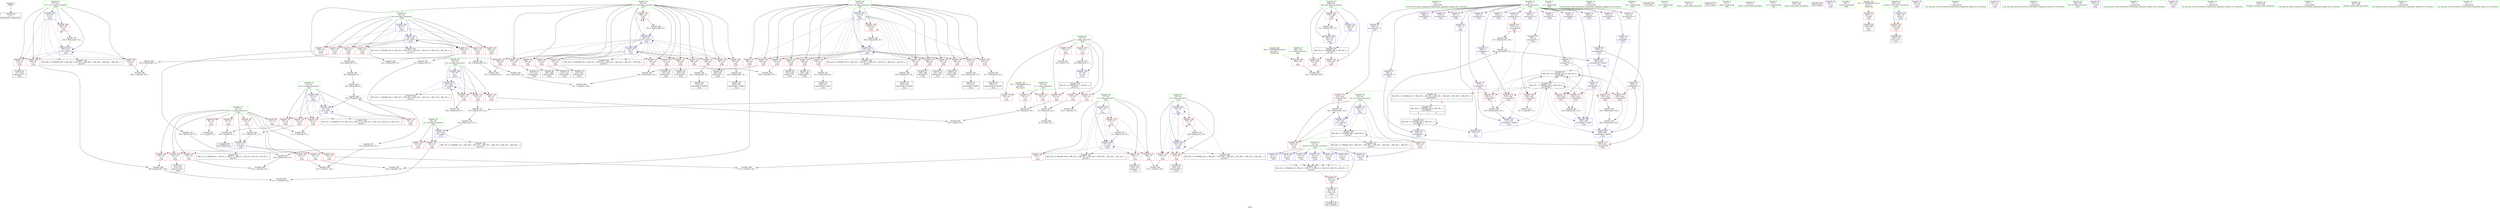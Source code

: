 digraph "SVFG" {
	label="SVFG";

	Node0x55bfb4fd4090 [shape=record,color=grey,label="{NodeID: 0\nNullPtr}"];
	Node0x55bfb4fd4090 -> Node0x55bfb4ff9160[style=solid];
	Node0x55bfb5009b00 [shape=record,color=grey,label="{NodeID: 263\n212 = Binary(211, 95, )\n}"];
	Node0x55bfb5009b00 -> Node0x55bfb4ff9740[style=solid];
	Node0x55bfb5002390 [shape=record,color=red,label="{NodeID: 180\n360\<--342\n\<--t\nmain\n}"];
	Node0x55bfb5002390 -> Node0x55bfb500b780[style=solid];
	Node0x55bfb4ff98e0 [shape=record,color=red,label="{NodeID: 97\n87\<--23\n\<--n\n_Z1pv\n}"];
	Node0x55bfb4ff98e0 -> Node0x55bfb500ba80[style=solid];
	Node0x55bfb4fd7010 [shape=record,color=green,label="{NodeID: 14\n131\<--1\n\<--dummyObj\nCan only get source location for instruction, argument, global var or function.}"];
	Node0x55bfb500b000 [shape=record,color=grey,label="{NodeID: 277\n321 = Binary(320, 319, )\n}"];
	Node0x55bfb500b000 -> Node0x55bfb5005010[style=solid];
	Node0x55bfb4ffd0d0 [shape=record,color=blue,label="{NodeID: 194\n23\<--117\nn\<--sub18\n_Z1pv\n}"];
	Node0x55bfb4ffd0d0 -> Node0x55bfb4ff9b50[style=dashed];
	Node0x55bfb4ffd0d0 -> Node0x55bfb4ff9c20[style=dashed];
	Node0x55bfb4ffd0d0 -> Node0x55bfb4ff9cf0[style=dashed];
	Node0x55bfb4ffd0d0 -> Node0x55bfb4ff9dc0[style=dashed];
	Node0x55bfb4ffd0d0 -> Node0x55bfb4ff9e90[style=dashed];
	Node0x55bfb4ffd0d0 -> Node0x55bfb4ff9f60[style=dashed];
	Node0x55bfb4ffd0d0 -> Node0x55bfb501f470[style=dashed];
	Node0x55bfb4ffa440 [shape=record,color=red,label="{NodeID: 111\n124\<--25\n\<--x\n_Z1pv\n}"];
	Node0x55bfb4ffa440 -> Node0x55bfb500c500[style=solid];
	Node0x55bfb4ff8710 [shape=record,color=green,label="{NodeID: 28\n41\<--42\ni43\<--i43_field_insensitive\n_Z1pv\n}"];
	Node0x55bfb4ff8710 -> Node0x55bfb50000a0[style=solid];
	Node0x55bfb4ff8710 -> Node0x55bfb5000170[style=solid];
	Node0x55bfb4ff8710 -> Node0x55bfb5000240[style=solid];
	Node0x55bfb4ff8710 -> Node0x55bfb5000310[style=solid];
	Node0x55bfb4ff8710 -> Node0x55bfb50003e0[style=solid];
	Node0x55bfb4ff8710 -> Node0x55bfb50004b0[style=solid];
	Node0x55bfb4ff8710 -> Node0x55bfb5000580[style=solid];
	Node0x55bfb4ff8710 -> Node0x55bfb5000650[style=solid];
	Node0x55bfb4ff8710 -> Node0x55bfb5000720[style=solid];
	Node0x55bfb4ff8710 -> Node0x55bfb50007f0[style=solid];
	Node0x55bfb4ff8710 -> Node0x55bfb50008c0[style=solid];
	Node0x55bfb4ff8710 -> Node0x55bfb5000990[style=solid];
	Node0x55bfb4ff8710 -> Node0x55bfb5000a60[style=solid];
	Node0x55bfb4ff8710 -> Node0x55bfb4ffd9c0[style=solid];
	Node0x55bfb4ff8710 -> Node0x55bfb5004da0[style=solid];
	Node0x55bfb500c500 [shape=record,color=grey,label="{NodeID: 291\n125 = cmp(124, 55, )\n}"];
	Node0x55bfb4ffdc30 [shape=record,color=blue,label="{NodeID: 208\n243\<--245\narrayidx82\<--add83\n_Z1pv\n}"];
	Node0x55bfb4ffdc30 -> Node0x55bfb501d170[style=dashed];
	Node0x55bfb4fff6e0 [shape=record,color=red,label="{NodeID: 125\n80\<--33\n\<--xx\n_Z1pv\n}"];
	Node0x55bfb4fff6e0 -> Node0x55bfb500c380[style=solid];
	Node0x55bfb4ff9330 [shape=record,color=black,label="{NodeID: 42\n163\<--162\nidxprom38\<--\n_Z1pv\n}"];
	Node0x55bfb5000240 [shape=record,color=red,label="{NodeID: 139\n190\<--41\n\<--i43\n_Z1pv\n}"];
	Node0x55bfb5000240 -> Node0x55bfb4ff9400[style=solid];
	Node0x55bfb4ffaeb0 [shape=record,color=black,label="{NodeID: 56\n263\<--262\nidxprom94\<--add93\n_Z1pv\n}"];
	Node0x55bfb5000da0 [shape=record,color=red,label="{NodeID: 153\n207\<--43\n\<--j47\n_Z1pv\n}"];
	Node0x55bfb5000da0 -> Node0x55bfb4ff9670[style=solid];
	Node0x55bfb4ffba10 [shape=record,color=purple,label="{NodeID: 70\n195\<--4\narrayidx54\<--f\n_Z1pv\n}"];
	Node0x55bfb4ffba10 -> Node0x55bfb5001aa0[style=solid];
	Node0x55bfb5022b70 [shape=record,color=black,label="{NodeID: 333\nMR_30V_2 = PHI(MR_30V_7, MR_30V_1, MR_30V_1, MR_30V_1, MR_30V_1, MR_30V_1, MR_30V_1, )\npts\{60000 \}\n|{<s0>4}}"];
	Node0x55bfb5022b70:s0 -> Node0x55bfb501db70[style=dashed,color=blue];
	Node0x55bfb4ffea00 [shape=record,color=grey,label="{NodeID: 250\n296 = Binary(295, 95, )\n}"];
	Node0x55bfb4ffea00 -> Node0x55bfb5004da0[style=solid];
	Node0x55bfb5001900 [shape=record,color=red,label="{NodeID: 167\n316\<--47\n\<--i117\n_Z1pv\n}"];
	Node0x55bfb5001900 -> Node0x55bfb4ffb390[style=solid];
	Node0x55bfb4ffc570 [shape=record,color=purple,label="{NodeID: 84\n273\<--4\narrayidx100\<--f\n_Z1pv\n}"];
	Node0x55bfb4ffc570 -> Node0x55bfb5002050[style=solid];
	Node0x55bfb4fd9be0 [shape=record,color=green,label="{NodeID: 1\n7\<--1\n.str\<--dummyObj\nGlob }"];
	Node0x55bfb5009c80 [shape=record,color=grey,label="{NodeID: 264\n100 = Binary(99, 98, )\n}"];
	Node0x55bfb5009c80 -> Node0x55bfb5002bb0[style=solid];
	Node0x55bfb5002460 [shape=record,color=red,label="{NodeID: 181\n359\<--346\n\<--id2\nmain\n}"];
	Node0x55bfb5002460 -> Node0x55bfb500b780[style=solid];
	Node0x55bfb4ff99b0 [shape=record,color=red,label="{NodeID: 98\n110\<--23\n\<--n\n_Z1pv\n}"];
	Node0x55bfb4ff99b0 -> Node0x55bfb500c980[style=solid];
	Node0x55bfb4fd70e0 [shape=record,color=green,label="{NodeID: 15\n256\<--1\n\<--dummyObj\nCan only get source location for instruction, argument, global var or function.}"];
	Node0x55bfb500b180 [shape=record,color=grey,label="{NodeID: 278\n129 = Binary(128, 97, )\n}"];
	Node0x55bfb500b180 -> Node0x55bfb500b300[style=solid];
	Node0x55bfb4ffd1a0 [shape=record,color=blue,label="{NodeID: 195\n35\<--122\nlvl\<--add20\n_Z1pv\n}"];
	Node0x55bfb4ffd1a0 -> Node0x55bfb4fff950[style=dashed];
	Node0x55bfb4ffd1a0 -> Node0x55bfb4fffa20[style=dashed];
	Node0x55bfb4ffd1a0 -> Node0x55bfb5020870[style=dashed];
	Node0x55bfb4ffa510 [shape=record,color=red,label="{NodeID: 112\n62\<--27\n\<--y\n_Z1pv\n}"];
	Node0x55bfb4ffa510 -> Node0x55bfb4ffeb80[style=solid];
	Node0x55bfb4ff87e0 [shape=record,color=green,label="{NodeID: 29\n43\<--44\nj47\<--j47_field_insensitive\n_Z1pv\n}"];
	Node0x55bfb4ff87e0 -> Node0x55bfb5000b30[style=solid];
	Node0x55bfb4ff87e0 -> Node0x55bfb5000c00[style=solid];
	Node0x55bfb4ff87e0 -> Node0x55bfb5000cd0[style=solid];
	Node0x55bfb4ff87e0 -> Node0x55bfb5000da0[style=solid];
	Node0x55bfb4ff87e0 -> Node0x55bfb5000e70[style=solid];
	Node0x55bfb4ff87e0 -> Node0x55bfb5000f40[style=solid];
	Node0x55bfb4ff87e0 -> Node0x55bfb5001010[style=solid];
	Node0x55bfb4ff87e0 -> Node0x55bfb50010e0[style=solid];
	Node0x55bfb4ff87e0 -> Node0x55bfb50011b0[style=solid];
	Node0x55bfb4ff87e0 -> Node0x55bfb5001280[style=solid];
	Node0x55bfb4ff87e0 -> Node0x55bfb5001350[style=solid];
	Node0x55bfb4ff87e0 -> Node0x55bfb5001420[style=solid];
	Node0x55bfb4ff87e0 -> Node0x55bfb50014f0[style=solid];
	Node0x55bfb4ff87e0 -> Node0x55bfb4ffda90[style=solid];
	Node0x55bfb4ff87e0 -> Node0x55bfb4ffdea0[style=solid];
	Node0x55bfb500c680 [shape=record,color=grey,label="{NodeID: 292\n157 = cmp(155, 156, )\n}"];
	Node0x55bfb4ffdd00 [shape=record,color=blue,label="{NodeID: 209\n264\<--266\narrayidx95\<--add96\n_Z1pv\n}"];
	Node0x55bfb4ffdd00 -> Node0x55bfb5002050[style=dashed];
	Node0x55bfb4ffdd00 -> Node0x55bfb5002120[style=dashed];
	Node0x55bfb4ffdd00 -> Node0x55bfb4ffddd0[style=dashed];
	Node0x55bfb4fff7b0 [shape=record,color=red,label="{NodeID: 126\n105\<--33\n\<--xx\n_Z1pv\n}"];
	Node0x55bfb4fff7b0 -> Node0x55bfb4ffed00[style=solid];
	Node0x55bfb4ff9400 [shape=record,color=black,label="{NodeID: 43\n191\<--190\nidxprom51\<--\n_Z1pv\n}"];
	Node0x55bfb5000310 [shape=record,color=red,label="{NodeID: 140\n204\<--41\n\<--i43\n_Z1pv\n}"];
	Node0x55bfb5000310 -> Node0x55bfb4ff95a0[style=solid];
	Node0x55bfb4ffaf80 [shape=record,color=black,label="{NodeID: 57\n269\<--268\nidxprom97\<--\n_Z1pv\n}"];
	Node0x55bfb5000e70 [shape=record,color=red,label="{NodeID: 154\n215\<--43\n\<--j47\n_Z1pv\n}"];
	Node0x55bfb5000e70 -> Node0x55bfb4ffa830[style=solid];
	Node0x55bfb4ffbae0 [shape=record,color=purple,label="{NodeID: 71\n206\<--4\narrayidx60\<--f\n_Z1pv\n}"];
	Node0x55bfb4ffeb80 [shape=record,color=grey,label="{NodeID: 251\n63 = Binary(61, 62, )\n}"];
	Node0x55bfb4ffeb80 -> Node0x55bfb500bc00[style=solid];
	Node0x55bfb50019d0 [shape=record,color=red,label="{NodeID: 168\n325\<--47\n\<--i117\n_Z1pv\n}"];
	Node0x55bfb50019d0 -> Node0x55bfb5009200[style=solid];
	Node0x55bfb4ffc640 [shape=record,color=purple,label="{NodeID: 85\n279\<--4\narrayidx104\<--f\n_Z1pv\n}"];
	Node0x55bfb4fd9130 [shape=record,color=green,label="{NodeID: 2\n9\<--1\n.str.1\<--dummyObj\nGlob }"];
	Node0x55bfb5009e00 [shape=record,color=grey,label="{NodeID: 265\n241 = Binary(240, 95, )\n}"];
	Node0x55bfb5009e00 -> Node0x55bfb4ffab70[style=solid];
	Node0x55bfb5002530 [shape=record,color=red,label="{NodeID: 182\n363\<--346\n\<--id2\nmain\n}"];
	Node0x55bfb4ff9a80 [shape=record,color=red,label="{NodeID: 99\n116\<--23\n\<--n\n_Z1pv\n}"];
	Node0x55bfb4ff9a80 -> Node0x55bfb500a280[style=solid];
	Node0x55bfb4fda460 [shape=record,color=green,label="{NodeID: 16\n4\<--6\nf\<--f_field_insensitive\nGlob }"];
	Node0x55bfb4fda460 -> Node0x55bfb4ffb6d0[style=solid];
	Node0x55bfb4fda460 -> Node0x55bfb4ffb7a0[style=solid];
	Node0x55bfb4fda460 -> Node0x55bfb4ffb870[style=solid];
	Node0x55bfb4fda460 -> Node0x55bfb4ffb940[style=solid];
	Node0x55bfb4fda460 -> Node0x55bfb4ffba10[style=solid];
	Node0x55bfb4fda460 -> Node0x55bfb4ffbae0[style=solid];
	Node0x55bfb4fda460 -> Node0x55bfb4ffbbb0[style=solid];
	Node0x55bfb4fda460 -> Node0x55bfb4ffbc80[style=solid];
	Node0x55bfb4fda460 -> Node0x55bfb4ffbd50[style=solid];
	Node0x55bfb4fda460 -> Node0x55bfb4ffbe20[style=solid];
	Node0x55bfb4fda460 -> Node0x55bfb4ffbef0[style=solid];
	Node0x55bfb4fda460 -> Node0x55bfb4ffbfc0[style=solid];
	Node0x55bfb4fda460 -> Node0x55bfb4ffc090[style=solid];
	Node0x55bfb4fda460 -> Node0x55bfb4ffc160[style=solid];
	Node0x55bfb4fda460 -> Node0x55bfb4ffc230[style=solid];
	Node0x55bfb4fda460 -> Node0x55bfb4ffc300[style=solid];
	Node0x55bfb4fda460 -> Node0x55bfb4ffc3d0[style=solid];
	Node0x55bfb4fda460 -> Node0x55bfb4ffc4a0[style=solid];
	Node0x55bfb4fda460 -> Node0x55bfb4ffc570[style=solid];
	Node0x55bfb4fda460 -> Node0x55bfb4ffc640[style=solid];
	Node0x55bfb4fda460 -> Node0x55bfb4ffc710[style=solid];
	Node0x55bfb4fda460 -> Node0x55bfb4ffc7e0[style=solid];
	Node0x55bfb4fda460 -> Node0x55bfb4ffc8b0[style=solid];
	Node0x55bfb500b300 [shape=record,color=grey,label="{NodeID: 279\n130 = Binary(129, 131, )\n}"];
	Node0x55bfb500b300 -> Node0x55bfb500cf80[style=solid];
	Node0x55bfb4ffd270 [shape=record,color=blue,label="{NodeID: 196\n21\<--70\nretval\<--\n_Z1pv\n}"];
	Node0x55bfb4ffd270 -> Node0x55bfb501ef70[style=dashed];
	Node0x55bfb4ffa5e0 [shape=record,color=red,label="{NodeID: 113\n82\<--27\n\<--y\n_Z1pv\n}"];
	Node0x55bfb4ffa5e0 -> Node0x55bfb500a100[style=solid];
	Node0x55bfb4ff88b0 [shape=record,color=green,label="{NodeID: 30\n45\<--46\nres\<--res_field_insensitive\n_Z1pv\n}"];
	Node0x55bfb4ff88b0 -> Node0x55bfb50015c0[style=solid];
	Node0x55bfb4ff88b0 -> Node0x55bfb5001690[style=solid];
	Node0x55bfb4ff88b0 -> Node0x55bfb5004e70[style=solid];
	Node0x55bfb4ff88b0 -> Node0x55bfb5005010[style=solid];
	Node0x55bfb50366c0 [shape=record,color=black,label="{NodeID: 376\n50 = PHI()\n}"];
	Node0x55bfb500c800 [shape=record,color=grey,label="{NodeID: 293\n54 = cmp(53, 55, )\n}"];
	Node0x55bfb4ffddd0 [shape=record,color=blue,label="{NodeID: 210\n282\<--284\narrayidx106\<--add107\n_Z1pv\n}"];
	Node0x55bfb4ffddd0 -> Node0x55bfb501d170[style=dashed];
	Node0x55bfb4fff880 [shape=record,color=red,label="{NodeID: 127\n119\<--33\n\<--xx\n_Z1pv\n}"];
	Node0x55bfb4fff880 -> Node0x55bfb500a700[style=solid];
	Node0x55bfb4ff94d0 [shape=record,color=black,label="{NodeID: 44\n194\<--193\nidxprom53\<--\n_Z1pv\n}"];
	Node0x55bfb50003e0 [shape=record,color=red,label="{NodeID: 141\n211\<--41\n\<--i43\n_Z1pv\n}"];
	Node0x55bfb50003e0 -> Node0x55bfb5009b00[style=solid];
	Node0x55bfb4ffb050 [shape=record,color=black,label="{NodeID: 58\n272\<--271\nidxprom99\<--\n_Z1pv\n}"];
	Node0x55bfb501ef70 [shape=record,color=black,label="{NodeID: 321\nMR_2V_4 = PHI(MR_2V_9, MR_2V_7, MR_2V_5, MR_2V_2, MR_2V_8, MR_2V_6, MR_2V_3, )\npts\{22 \}\n}"];
	Node0x55bfb501ef70 -> Node0x55bfb4ffce60[style=dashed];
	Node0x55bfb5000f40 [shape=record,color=red,label="{NodeID: 155\n223\<--43\n\<--j47\n_Z1pv\n}"];
	Node0x55bfb5000f40 -> Node0x55bfb5009380[style=solid];
	Node0x55bfb4ffbbb0 [shape=record,color=purple,label="{NodeID: 72\n209\<--4\narrayidx62\<--f\n_Z1pv\n}"];
	Node0x55bfb4ffbbb0 -> Node0x55bfb5001b70[style=solid];
	Node0x55bfb4ffed00 [shape=record,color=grey,label="{NodeID: 252\n106 = Binary(105, 97, )\n}"];
	Node0x55bfb4ffed00 -> Node0x55bfb4ffcf30[style=solid];
	Node0x55bfb5001aa0 [shape=record,color=red,label="{NodeID: 169\n196\<--195\n\<--arrayidx54\n_Z1pv\n}"];
	Node0x55bfb5001aa0 -> Node0x55bfb500b600[style=solid];
	Node0x55bfb4ffc710 [shape=record,color=purple,label="{NodeID: 86\n282\<--4\narrayidx106\<--f\n_Z1pv\n}"];
	Node0x55bfb4ffc710 -> Node0x55bfb5002120[style=solid];
	Node0x55bfb4ffc710 -> Node0x55bfb4ffddd0[style=solid];
	Node0x55bfb4fd8f40 [shape=record,color=green,label="{NodeID: 3\n11\<--1\n.str.2\<--dummyObj\nGlob }"];
	Node0x55bfb50247d0 [shape=record,color=yellow,style=double,label="{NodeID: 349\n36V_1 = ENCHI(MR_36V_0)\npts\{343 \}\nFun[main]}"];
	Node0x55bfb50247d0 -> Node0x55bfb5002390[style=dashed];
	Node0x55bfb5009f80 [shape=record,color=grey,label="{NodeID: 266\n103 = Binary(102, 97, )\n}"];
	Node0x55bfb5009f80 -> Node0x55bfb5002c80[style=solid];
	Node0x55bfb5002600 [shape=record,color=red,label="{NodeID: 183\n370\<--346\n\<--id2\nmain\n}"];
	Node0x55bfb5002600 -> Node0x55bfb5006b70[style=solid];
	Node0x55bfb4ff9b50 [shape=record,color=red,label="{NodeID: 100\n127\<--23\n\<--n\n_Z1pv\n}"];
	Node0x55bfb4ff9b50 -> Node0x55bfb500cf80[style=solid];
	Node0x55bfb4fda530 [shape=record,color=green,label="{NodeID: 17\n18\<--19\n_Z1pv\<--_Z1pv_field_insensitive\n}"];
	Node0x55bfb500b480 [shape=record,color=grey,label="{NodeID: 280\n202 = cmp(199, 201, )\n}"];
	Node0x55bfb4ffd340 [shape=record,color=blue,label="{NodeID: 197\n21\<--73\nretval\<--\n_Z1pv\n}"];
	Node0x55bfb4ffd340 -> Node0x55bfb501ef70[style=dashed];
	Node0x55bfb4ffa6b0 [shape=record,color=red,label="{NodeID: 114\n93\<--29\n\<--len\n_Z1pv\n}"];
	Node0x55bfb4ffa6b0 -> Node0x55bfb4ffe100[style=solid];
	Node0x55bfb4ff8980 [shape=record,color=green,label="{NodeID: 31\n47\<--48\ni117\<--i117_field_insensitive\n_Z1pv\n}"];
	Node0x55bfb4ff8980 -> Node0x55bfb5001760[style=solid];
	Node0x55bfb4ff8980 -> Node0x55bfb5001830[style=solid];
	Node0x55bfb4ff8980 -> Node0x55bfb5001900[style=solid];
	Node0x55bfb4ff8980 -> Node0x55bfb50019d0[style=solid];
	Node0x55bfb4ff8980 -> Node0x55bfb5004f40[style=solid];
	Node0x55bfb4ff8980 -> Node0x55bfb50050e0[style=solid];
	Node0x55bfb50367c0 [shape=record,color=black,label="{NodeID: 377\n356 = PHI()\n}"];
	Node0x55bfb500c980 [shape=record,color=grey,label="{NodeID: 294\n111 = cmp(109, 110, )\n}"];
	Node0x55bfb4ffdea0 [shape=record,color=blue,label="{NodeID: 211\n43\<--291\nj47\<--inc112\n_Z1pv\n}"];
	Node0x55bfb4ffdea0 -> Node0x55bfb5000b30[style=dashed];
	Node0x55bfb4ffdea0 -> Node0x55bfb5000c00[style=dashed];
	Node0x55bfb4ffdea0 -> Node0x55bfb5000cd0[style=dashed];
	Node0x55bfb4ffdea0 -> Node0x55bfb5000da0[style=dashed];
	Node0x55bfb4ffdea0 -> Node0x55bfb5000e70[style=dashed];
	Node0x55bfb4ffdea0 -> Node0x55bfb5000f40[style=dashed];
	Node0x55bfb4ffdea0 -> Node0x55bfb5001010[style=dashed];
	Node0x55bfb4ffdea0 -> Node0x55bfb50010e0[style=dashed];
	Node0x55bfb4ffdea0 -> Node0x55bfb50011b0[style=dashed];
	Node0x55bfb4ffdea0 -> Node0x55bfb5001280[style=dashed];
	Node0x55bfb4ffdea0 -> Node0x55bfb5001350[style=dashed];
	Node0x55bfb4ffdea0 -> Node0x55bfb5001420[style=dashed];
	Node0x55bfb4ffdea0 -> Node0x55bfb50014f0[style=dashed];
	Node0x55bfb4ffdea0 -> Node0x55bfb4ffda90[style=dashed];
	Node0x55bfb4ffdea0 -> Node0x55bfb4ffdea0[style=dashed];
	Node0x55bfb4ffdea0 -> Node0x55bfb5021c70[style=dashed];
	Node0x55bfb4fff950 [shape=record,color=red,label="{NodeID: 128\n141\<--35\n\<--lvl\n_Z1pv\n}"];
	Node0x55bfb4fff950 -> Node0x55bfb500aa00[style=solid];
	Node0x55bfb4ff95a0 [shape=record,color=black,label="{NodeID: 45\n205\<--204\nidxprom59\<--\n_Z1pv\n}"];
	Node0x55bfb50004b0 [shape=record,color=red,label="{NodeID: 142\n222\<--41\n\<--i43\n_Z1pv\n}"];
	Node0x55bfb50004b0 -> Node0x55bfb5009380[style=solid];
	Node0x55bfb4ffb120 [shape=record,color=black,label="{NodeID: 59\n278\<--277\nidxprom103\<--add102\n_Z1pv\n}"];
	Node0x55bfb501f470 [shape=record,color=black,label="{NodeID: 322\nMR_4V_2 = PHI(MR_4V_3, MR_4V_3, MR_4V_1, MR_4V_1, MR_4V_3, MR_4V_3, MR_4V_1, )\npts\{24 \}\n}"];
	Node0x55bfb50062d0 [shape=record,color=black,label="{NodeID: 239\n90 = PHI(91, 88, )\n}"];
	Node0x55bfb5001010 [shape=record,color=red,label="{NodeID: 156\n232\<--43\n\<--j47\n_Z1pv\n}"];
	Node0x55bfb5001010 -> Node0x55bfb4ffa9d0[style=solid];
	Node0x55bfb4ffbc80 [shape=record,color=purple,label="{NodeID: 73\n214\<--4\narrayidx65\<--f\n_Z1pv\n}"];
	Node0x55bfb4ffee80 [shape=record,color=grey,label="{NodeID: 253\n245 = Binary(244, 235, )\n}"];
	Node0x55bfb4ffee80 -> Node0x55bfb4ffdc30[style=solid];
	Node0x55bfb5001b70 [shape=record,color=red,label="{NodeID: 170\n210\<--209\n\<--arrayidx62\n_Z1pv\n}"];
	Node0x55bfb5001b70 -> Node0x55bfb5008f00[style=solid];
	Node0x55bfb4ffc7e0 [shape=record,color=purple,label="{NodeID: 87\n315\<--4\narrayidx126\<--f\n_Z1pv\n}"];
	Node0x55bfb4fd8fd0 [shape=record,color=green,label="{NodeID: 4\n13\<--1\nstdin\<--dummyObj\nGlob }"];
	Node0x55bfb500a100 [shape=record,color=grey,label="{NodeID: 267\n83 = Binary(81, 82, )\n}"];
	Node0x55bfb500a100 -> Node0x55bfb500c380[style=solid];
	Node0x55bfb50026d0 [shape=record,color=blue,label="{NodeID: 184\n25\<--58\nx\<--sub\n_Z1pv\n}"];
	Node0x55bfb50026d0 -> Node0x55bfb501d670[style=dashed];
	Node0x55bfb4ff9c20 [shape=record,color=red,label="{NodeID: 101\n138\<--23\n\<--n\n_Z1pv\n}"];
	Node0x55bfb4ff9c20 -> Node0x55bfb500cb00[style=solid];
	Node0x55bfb4fda600 [shape=record,color=green,label="{NodeID: 18\n21\<--22\nretval\<--retval_field_insensitive\n_Z1pv\n}"];
	Node0x55bfb4fda600 -> Node0x55bfb4ffce60[style=solid];
	Node0x55bfb4fda600 -> Node0x55bfb50027a0[style=solid];
	Node0x55bfb4fda600 -> Node0x55bfb5002870[style=solid];
	Node0x55bfb4fda600 -> Node0x55bfb4ffd000[style=solid];
	Node0x55bfb4fda600 -> Node0x55bfb4ffd270[style=solid];
	Node0x55bfb4fda600 -> Node0x55bfb4ffd340[style=solid];
	Node0x55bfb4fda600 -> Node0x55bfb4ffd410[style=solid];
	Node0x55bfb4fda600 -> Node0x55bfb50051b0[style=solid];
	Node0x55bfb500b600 [shape=record,color=grey,label="{NodeID: 281\n197 = cmp(196, 73, )\n}"];
	Node0x55bfb4ffd410 [shape=record,color=blue,label="{NodeID: 198\n21\<--70\nretval\<--\n_Z1pv\n}"];
	Node0x55bfb4ffd410 -> Node0x55bfb501ef70[style=dashed];
	Node0x55bfb4ffa780 [shape=record,color=red,label="{NodeID: 115\n102\<--29\n\<--len\n_Z1pv\n}"];
	Node0x55bfb4ffa780 -> Node0x55bfb5009f80[style=solid];
	Node0x55bfb4ff8a50 [shape=record,color=green,label="{NodeID: 32\n51\<--52\nscanf\<--scanf_field_insensitive\n}"];
	Node0x55bfb50368c0 [shape=record,color=black,label="{NodeID: 378\n364 = PHI(20, )\n}"];
	Node0x55bfb500cb00 [shape=record,color=grey,label="{NodeID: 295\n143 = cmp(138, 142, )\n}"];
	Node0x55bfb5004da0 [shape=record,color=blue,label="{NodeID: 212\n41\<--296\ni43\<--inc115\n_Z1pv\n}"];
	Node0x55bfb5004da0 -> Node0x55bfb50000a0[style=dashed];
	Node0x55bfb5004da0 -> Node0x55bfb5000170[style=dashed];
	Node0x55bfb5004da0 -> Node0x55bfb5000240[style=dashed];
	Node0x55bfb5004da0 -> Node0x55bfb5000310[style=dashed];
	Node0x55bfb5004da0 -> Node0x55bfb50003e0[style=dashed];
	Node0x55bfb5004da0 -> Node0x55bfb50004b0[style=dashed];
	Node0x55bfb5004da0 -> Node0x55bfb5000580[style=dashed];
	Node0x55bfb5004da0 -> Node0x55bfb5000650[style=dashed];
	Node0x55bfb5004da0 -> Node0x55bfb5000720[style=dashed];
	Node0x55bfb5004da0 -> Node0x55bfb50007f0[style=dashed];
	Node0x55bfb5004da0 -> Node0x55bfb50008c0[style=dashed];
	Node0x55bfb5004da0 -> Node0x55bfb5000990[style=dashed];
	Node0x55bfb5004da0 -> Node0x55bfb5000a60[style=dashed];
	Node0x55bfb5004da0 -> Node0x55bfb5004da0[style=dashed];
	Node0x55bfb5004da0 -> Node0x55bfb5021770[style=dashed];
	Node0x55bfb4fffa20 [shape=record,color=red,label="{NodeID: 129\n310\<--35\n\<--lvl\n_Z1pv\n}"];
	Node0x55bfb4fffa20 -> Node0x55bfb500c080[style=solid];
	Node0x55bfb4ff9670 [shape=record,color=black,label="{NodeID: 46\n208\<--207\nidxprom61\<--\n_Z1pv\n}"];
	Node0x55bfb5000580 [shape=record,color=red,label="{NodeID: 143\n229\<--41\n\<--i43\n_Z1pv\n}"];
	Node0x55bfb5000580 -> Node0x55bfb4ffa900[style=solid];
	Node0x55bfb4ffb1f0 [shape=record,color=black,label="{NodeID: 60\n281\<--280\nidxprom105\<--\n_Z1pv\n}"];
	Node0x55bfb501f970 [shape=record,color=black,label="{NodeID: 323\nMR_10V_2 = PHI(MR_10V_4, MR_10V_4, MR_10V_4, MR_10V_1, MR_10V_4, MR_10V_4, MR_10V_1, )\npts\{30 \}\n}"];
	Node0x55bfb5006870 [shape=record,color=grey,label="{NodeID: 240\n291 = Binary(290, 95, )\n}"];
	Node0x55bfb5006870 -> Node0x55bfb4ffdea0[style=solid];
	Node0x55bfb50010e0 [shape=record,color=red,label="{NodeID: 157\n240\<--43\n\<--j47\n_Z1pv\n}"];
	Node0x55bfb50010e0 -> Node0x55bfb5009e00[style=solid];
	Node0x55bfb4ffbd50 [shape=record,color=purple,label="{NodeID: 74\n217\<--4\narrayidx67\<--f\n_Z1pv\n}"];
	Node0x55bfb4ffbd50 -> Node0x55bfb5001c40[style=solid];
	Node0x55bfb4ffbd50 -> Node0x55bfb4ffdb60[style=solid];
	Node0x55bfb5023d50 [shape=record,color=yellow,style=double,label="{NodeID: 337\n8V_1 = ENCHI(MR_8V_0)\npts\{28 \}\nFun[_Z1pv]}"];
	Node0x55bfb5023d50 -> Node0x55bfb4ffa510[style=dashed];
	Node0x55bfb5023d50 -> Node0x55bfb4ffa5e0[style=dashed];
	Node0x55bfb5008d80 [shape=record,color=grey,label="{NodeID: 254\n277 = Binary(276, 95, )\n}"];
	Node0x55bfb5008d80 -> Node0x55bfb4ffb120[style=solid];
	Node0x55bfb5001c40 [shape=record,color=red,label="{NodeID: 171\n218\<--217\n\<--arrayidx67\n_Z1pv\n}"];
	Node0x55bfb5001c40 -> Node0x55bfb5008f00[style=solid];
	Node0x55bfb4ffc8b0 [shape=record,color=purple,label="{NodeID: 88\n318\<--4\narrayidx128\<--f\n_Z1pv\n}"];
	Node0x55bfb4ffc8b0 -> Node0x55bfb50021f0[style=solid];
	Node0x55bfb4fd9060 [shape=record,color=green,label="{NodeID: 5\n14\<--1\n.str.3\<--dummyObj\nGlob }"];
	Node0x55bfb500a280 [shape=record,color=grey,label="{NodeID: 268\n117 = Binary(116, 115, )\n}"];
	Node0x55bfb500a280 -> Node0x55bfb4ffd0d0[style=solid];
	Node0x55bfb50027a0 [shape=record,color=blue,label="{NodeID: 185\n21\<--70\nretval\<--\n_Z1pv\n}"];
	Node0x55bfb50027a0 -> Node0x55bfb501ef70[style=dashed];
	Node0x55bfb4ff9cf0 [shape=record,color=red,label="{NodeID: 102\n150\<--23\n\<--n\n_Z1pv\n}"];
	Node0x55bfb4ff9cf0 -> Node0x55bfb500c200[style=solid];
	Node0x55bfb4fda6d0 [shape=record,color=green,label="{NodeID: 19\n23\<--24\nn\<--n_field_insensitive\n_Z1pv\n}"];
	Node0x55bfb4fda6d0 -> Node0x55bfb4ff9810[style=solid];
	Node0x55bfb4fda6d0 -> Node0x55bfb4ff98e0[style=solid];
	Node0x55bfb4fda6d0 -> Node0x55bfb4ff99b0[style=solid];
	Node0x55bfb4fda6d0 -> Node0x55bfb4ff9a80[style=solid];
	Node0x55bfb4fda6d0 -> Node0x55bfb4ff9b50[style=solid];
	Node0x55bfb4fda6d0 -> Node0x55bfb4ff9c20[style=solid];
	Node0x55bfb4fda6d0 -> Node0x55bfb4ff9cf0[style=solid];
	Node0x55bfb4fda6d0 -> Node0x55bfb4ff9dc0[style=solid];
	Node0x55bfb4fda6d0 -> Node0x55bfb4ff9e90[style=solid];
	Node0x55bfb4fda6d0 -> Node0x55bfb4ff9f60[style=solid];
	Node0x55bfb4fda6d0 -> Node0x55bfb4ffd0d0[style=solid];
	Node0x55bfb500b780 [shape=record,color=grey,label="{NodeID: 282\n361 = cmp(359, 360, )\n}"];
	Node0x55bfb4ffd4e0 [shape=record,color=blue,label="{NodeID: 199\n37\<--55\ni\<--\n_Z1pv\n}"];
	Node0x55bfb4ffd4e0 -> Node0x55bfb4fffaf0[style=dashed];
	Node0x55bfb4ffd4e0 -> Node0x55bfb4fffbc0[style=dashed];
	Node0x55bfb4ffd4e0 -> Node0x55bfb4fffc90[style=dashed];
	Node0x55bfb4ffd4e0 -> Node0x55bfb4fffd60[style=dashed];
	Node0x55bfb4ffd4e0 -> Node0x55bfb4ffd820[style=dashed];
	Node0x55bfb4ffd4e0 -> Node0x55bfb5020d70[style=dashed];
	Node0x55bfb4ffef90 [shape=record,color=red,label="{NodeID: 116\n128\<--29\n\<--len\n_Z1pv\n}"];
	Node0x55bfb4ffef90 -> Node0x55bfb500b180[style=solid];
	Node0x55bfb4ff8b20 [shape=record,color=green,label="{NodeID: 33\n337\<--338\nmain\<--main_field_insensitive\n}"];
	Node0x55bfb5036f00 [shape=record,color=black,label="{NodeID: 379\n366 = PHI()\n}"];
	Node0x55bfb500cc80 [shape=record,color=grey,label="{NodeID: 296\n227 = cmp(224, 226, )\n}"];
	Node0x55bfb5004e70 [shape=record,color=blue,label="{NodeID: 213\n45\<--73\nres\<--\n_Z1pv\n}"];
	Node0x55bfb5004e70 -> Node0x55bfb50015c0[style=dashed];
	Node0x55bfb5004e70 -> Node0x55bfb5001690[style=dashed];
	Node0x55bfb5004e70 -> Node0x55bfb5005010[style=dashed];
	Node0x55bfb5004e70 -> Node0x55bfb5017d70[style=dashed];
	Node0x55bfb5004e70 -> Node0x55bfb5022170[style=dashed];
	Node0x55bfb4fffaf0 [shape=record,color=red,label="{NodeID: 130\n149\<--37\n\<--i\n_Z1pv\n}"];
	Node0x55bfb4fffaf0 -> Node0x55bfb500c200[style=solid];
	Node0x55bfb4ff9740 [shape=record,color=black,label="{NodeID: 47\n213\<--212\nidxprom64\<--add63\n_Z1pv\n}"];
	Node0x55bfb5000650 [shape=record,color=red,label="{NodeID: 144\n236\<--41\n\<--i43\n_Z1pv\n}"];
	Node0x55bfb5000650 -> Node0x55bfb5009800[style=solid];
	Node0x55bfb4ffb2c0 [shape=record,color=black,label="{NodeID: 61\n314\<--313\nidxprom125\<--\n_Z1pv\n}"];
	Node0x55bfb501fe70 [shape=record,color=black,label="{NodeID: 324\nMR_12V_2 = PHI(MR_12V_4, MR_12V_4, MR_12V_4, MR_12V_1, MR_12V_4, MR_12V_4, MR_12V_1, )\npts\{32 \}\n}"];
	Node0x55bfb50069f0 [shape=record,color=grey,label="{NodeID: 241\n201 = Binary(200, 95, )\n}"];
	Node0x55bfb50069f0 -> Node0x55bfb500b480[style=solid];
	Node0x55bfb50011b0 [shape=record,color=red,label="{NodeID: 158\n251\<--43\n\<--j47\n_Z1pv\n}"];
	Node0x55bfb50011b0 -> Node0x55bfb4ffad10[style=solid];
	Node0x55bfb4ffbe20 [shape=record,color=purple,label="{NodeID: 75\n231\<--4\narrayidx74\<--f\n_Z1pv\n}"];
	Node0x55bfb5008f00 [shape=record,color=grey,label="{NodeID: 255\n219 = Binary(218, 210, )\n}"];
	Node0x55bfb5008f00 -> Node0x55bfb4ffdb60[style=solid];
	Node0x55bfb5001d10 [shape=record,color=red,label="{NodeID: 172\n235\<--234\n\<--arrayidx76\n_Z1pv\n}"];
	Node0x55bfb5001d10 -> Node0x55bfb4ffee80[style=solid];
	Node0x55bfb4ffc980 [shape=record,color=purple,label="{NodeID: 89\n49\<--7\n\<--.str\n_Z1pv\n}"];
	Node0x55bfb4fd7360 [shape=record,color=green,label="{NodeID: 6\n16\<--1\n.str.4\<--dummyObj\nGlob }"];
	Node0x55bfb5024aa0 [shape=record,color=yellow,style=double,label="{NodeID: 352\n32V_1 = ENCHI(MR_32V_0)\npts\{1 \}\nFun[main]}"];
	Node0x55bfb5024aa0 -> Node0x55bfb4ffcd90[style=dashed];
	Node0x55bfb500a400 [shape=record,color=grey,label="{NodeID: 269\n309 = Binary(307, 308, )\n}"];
	Node0x55bfb500a400 -> Node0x55bfb500c080[style=solid];
	Node0x55bfb5002870 [shape=record,color=blue,label="{NodeID: 186\n21\<--73\nretval\<--\n_Z1pv\n}"];
	Node0x55bfb5002870 -> Node0x55bfb501ef70[style=dashed];
	Node0x55bfb4ff9dc0 [shape=record,color=red,label="{NodeID: 103\n181\<--23\n\<--n\n_Z1pv\n}"];
	Node0x55bfb4ff9dc0 -> Node0x55bfb500ce00[style=solid];
	Node0x55bfb4fda7a0 [shape=record,color=green,label="{NodeID: 20\n25\<--26\nx\<--x_field_insensitive\n_Z1pv\n}"];
	Node0x55bfb4fda7a0 -> Node0x55bfb4ffa030[style=solid];
	Node0x55bfb4fda7a0 -> Node0x55bfb4ffa100[style=solid];
	Node0x55bfb4fda7a0 -> Node0x55bfb4ffa1d0[style=solid];
	Node0x55bfb4fda7a0 -> Node0x55bfb4ffa2a0[style=solid];
	Node0x55bfb4fda7a0 -> Node0x55bfb4ffa370[style=solid];
	Node0x55bfb4fda7a0 -> Node0x55bfb4ffa440[style=solid];
	Node0x55bfb4fda7a0 -> Node0x55bfb50026d0[style=solid];
	Node0x55bfb500b900 [shape=record,color=grey,label="{NodeID: 283\n188 = cmp(186, 187, )\n}"];
	Node0x55bfb4ffd5b0 [shape=record,color=blue,label="{NodeID: 200\n39\<--55\nj\<--\n_Z1pv\n}"];
	Node0x55bfb4ffd5b0 -> Node0x55bfb4fffe30[style=dashed];
	Node0x55bfb4ffd5b0 -> Node0x55bfb4ffff00[style=dashed];
	Node0x55bfb4ffd5b0 -> Node0x55bfb4ffffd0[style=dashed];
	Node0x55bfb4ffd5b0 -> Node0x55bfb4ffd5b0[style=dashed];
	Node0x55bfb4ffd5b0 -> Node0x55bfb4ffd750[style=dashed];
	Node0x55bfb4ffd5b0 -> Node0x55bfb5021270[style=dashed];
	Node0x55bfb4fff060 [shape=record,color=red,label="{NodeID: 117\n139\<--29\n\<--len\n_Z1pv\n}"];
	Node0x55bfb4fff060 -> Node0x55bfb500ae80[style=solid];
	Node0x55bfb4ff8c20 [shape=record,color=green,label="{NodeID: 34\n340\<--341\nretval\<--retval_field_insensitive\nmain\n}"];
	Node0x55bfb4ff8c20 -> Node0x55bfb50022c0[style=solid];
	Node0x55bfb4ff8c20 -> Node0x55bfb5005280[style=solid];
	Node0x55bfb500ce00 [shape=record,color=grey,label="{NodeID: 297\n182 = cmp(180, 181, )\n}"];
	Node0x55bfb5004f40 [shape=record,color=blue,label="{NodeID: 214\n47\<--55\ni117\<--\n_Z1pv\n}"];
	Node0x55bfb5004f40 -> Node0x55bfb5001760[style=dashed];
	Node0x55bfb5004f40 -> Node0x55bfb5001830[style=dashed];
	Node0x55bfb5004f40 -> Node0x55bfb5001900[style=dashed];
	Node0x55bfb5004f40 -> Node0x55bfb50019d0[style=dashed];
	Node0x55bfb5004f40 -> Node0x55bfb50050e0[style=dashed];
	Node0x55bfb5004f40 -> Node0x55bfb5022670[style=dashed];
	Node0x55bfb4fffbc0 [shape=record,color=red,label="{NodeID: 131\n156\<--37\n\<--i\n_Z1pv\n}"];
	Node0x55bfb4fffbc0 -> Node0x55bfb500c680[style=solid];
	Node0x55bfb4ffa830 [shape=record,color=black,label="{NodeID: 48\n216\<--215\nidxprom66\<--\n_Z1pv\n}"];
	Node0x55bfb5000720 [shape=record,color=red,label="{NodeID: 145\n248\<--41\n\<--i43\n_Z1pv\n}"];
	Node0x55bfb5000720 -> Node0x55bfb4ffac40[style=solid];
	Node0x55bfb4ffb390 [shape=record,color=black,label="{NodeID: 62\n317\<--316\nidxprom127\<--\n_Z1pv\n}"];
	Node0x55bfb5020370 [shape=record,color=black,label="{NodeID: 325\nMR_14V_2 = PHI(MR_14V_4, MR_14V_4, MR_14V_4, MR_14V_1, MR_14V_4, MR_14V_4, MR_14V_1, )\npts\{34 \}\n}"];
	Node0x55bfb5006b70 [shape=record,color=grey,label="{NodeID: 242\n371 = Binary(370, 95, )\n}"];
	Node0x55bfb5006b70 -> Node0x55bfb5005420[style=solid];
	Node0x55bfb5001280 [shape=record,color=red,label="{NodeID: 159\n261\<--43\n\<--j47\n_Z1pv\n}"];
	Node0x55bfb5001280 -> Node0x55bfb4ffe280[style=solid];
	Node0x55bfb4ffbef0 [shape=record,color=purple,label="{NodeID: 76\n234\<--4\narrayidx76\<--f\n_Z1pv\n}"];
	Node0x55bfb4ffbef0 -> Node0x55bfb5001d10[style=solid];
	Node0x55bfb5009080 [shape=record,color=grey,label="{NodeID: 256\n275 = Binary(274, 256, )\n}"];
	Node0x55bfb5009080 -> Node0x55bfb4ffdf80[style=solid];
	Node0x55bfb5001de0 [shape=record,color=red,label="{NodeID: 173\n244\<--243\n\<--arrayidx82\n_Z1pv\n}"];
	Node0x55bfb5001de0 -> Node0x55bfb4ffee80[style=solid];
	Node0x55bfb4ffca50 [shape=record,color=purple,label="{NodeID: 90\n350\<--9\n\<--.str.1\nmain\n}"];
	Node0x55bfb4fd73f0 [shape=record,color=green,label="{NodeID: 7\n55\<--1\n\<--dummyObj\nCan only get source location for instruction, argument, global var or function.}"];
	Node0x55bfb500a580 [shape=record,color=grey,label="{NodeID: 270\n122 = Binary(121, 95, )\n}"];
	Node0x55bfb500a580 -> Node0x55bfb4ffd1a0[style=solid];
	Node0x55bfb5002940 [shape=record,color=blue,label="{NodeID: 187\n29\<--76\nlen\<--\n_Z1pv\n}"];
	Node0x55bfb5002940 -> Node0x55bfb4ffa6b0[style=dashed];
	Node0x55bfb5002940 -> Node0x55bfb4ffa780[style=dashed];
	Node0x55bfb5002940 -> Node0x55bfb4ffef90[style=dashed];
	Node0x55bfb5002940 -> Node0x55bfb4fff060[style=dashed];
	Node0x55bfb5002940 -> Node0x55bfb4fff130[style=dashed];
	Node0x55bfb5002940 -> Node0x55bfb4fff200[style=dashed];
	Node0x55bfb5002940 -> Node0x55bfb4fff2d0[style=dashed];
	Node0x55bfb5002940 -> Node0x55bfb5002c80[style=dashed];
	Node0x55bfb5002940 -> Node0x55bfb501f970[style=dashed];
	Node0x55bfb4ff9e90 [shape=record,color=red,label="{NodeID: 104\n307\<--23\n\<--n\n_Z1pv\n}"];
	Node0x55bfb4ff9e90 -> Node0x55bfb500a400[style=solid];
	Node0x55bfb4fd82f0 [shape=record,color=green,label="{NodeID: 21\n27\<--28\ny\<--y_field_insensitive\n_Z1pv\n}"];
	Node0x55bfb4fd82f0 -> Node0x55bfb4ffa510[style=solid];
	Node0x55bfb4fd82f0 -> Node0x55bfb4ffa5e0[style=solid];
	Node0x55bfb500ba80 [shape=record,color=grey,label="{NodeID: 284\n88 = cmp(86, 87, )\n}"];
	Node0x55bfb500ba80 -> Node0x55bfb50062d0[style=solid];
	Node0x55bfb4ffd680 [shape=record,color=blue,label="{NodeID: 201\n164\<--73\narrayidx39\<--\n_Z1pv\n}"];
	Node0x55bfb4ffd680 -> Node0x55bfb4ffd680[style=dashed];
	Node0x55bfb4ffd680 -> Node0x55bfb5018c70[style=dashed];
	Node0x55bfb4fff130 [shape=record,color=red,label="{NodeID: 118\n200\<--29\n\<--len\n_Z1pv\n}"];
	Node0x55bfb4fff130 -> Node0x55bfb50069f0[style=solid];
	Node0x55bfb4ff8cf0 [shape=record,color=green,label="{NodeID: 35\n342\<--343\nt\<--t_field_insensitive\nmain\n}"];
	Node0x55bfb4ff8cf0 -> Node0x55bfb5002390[style=solid];
	Node0x55bfb500cf80 [shape=record,color=grey,label="{NodeID: 298\n132 = cmp(127, 130, )\n}"];
	Node0x55bfb5005010 [shape=record,color=blue,label="{NodeID: 215\n45\<--321\nres\<--add129\n_Z1pv\n}"];
	Node0x55bfb5005010 -> Node0x55bfb5017d70[style=dashed];
	Node0x55bfb4fffc90 [shape=record,color=red,label="{NodeID: 132\n159\<--37\n\<--i\n_Z1pv\n}"];
	Node0x55bfb4fffc90 -> Node0x55bfb4ff9260[style=solid];
	Node0x55bfb4ffa900 [shape=record,color=black,label="{NodeID: 49\n230\<--229\nidxprom73\<--\n_Z1pv\n}"];
	Node0x55bfb50007f0 [shape=record,color=red,label="{NodeID: 146\n257\<--41\n\<--i43\n_Z1pv\n}"];
	Node0x55bfb50007f0 -> Node0x55bfb4ffe700[style=solid];
	Node0x55bfb4ffb460 [shape=record,color=black,label="{NodeID: 63\n20\<--332\n_Z1pv_ret\<--\n_Z1pv\n|{<s0>4}}"];
	Node0x55bfb4ffb460:s0 -> Node0x55bfb50368c0[style=solid,color=blue];
	Node0x55bfb5020870 [shape=record,color=black,label="{NodeID: 326\nMR_16V_2 = PHI(MR_16V_3, MR_16V_3, MR_16V_1, MR_16V_1, MR_16V_3, MR_16V_3, MR_16V_1, )\npts\{36 \}\n}"];
	Node0x55bfb4ffdf80 [shape=record,color=grey,label="{NodeID: 243\n284 = Binary(283, 275, )\n}"];
	Node0x55bfb4ffdf80 -> Node0x55bfb4ffddd0[style=solid];
	Node0x55bfb5001350 [shape=record,color=red,label="{NodeID: 160\n271\<--43\n\<--j47\n_Z1pv\n}"];
	Node0x55bfb5001350 -> Node0x55bfb4ffb050[style=solid];
	Node0x55bfb4ffbfc0 [shape=record,color=purple,label="{NodeID: 77\n239\<--4\narrayidx79\<--f\n_Z1pv\n}"];
	Node0x55bfb5009200 [shape=record,color=grey,label="{NodeID: 257\n326 = Binary(325, 95, )\n}"];
	Node0x55bfb5009200 -> Node0x55bfb50050e0[style=solid];
	Node0x55bfb5001eb0 [shape=record,color=red,label="{NodeID: 174\n254\<--253\n\<--arrayidx88\n_Z1pv\n}"];
	Node0x55bfb5001eb0 -> Node0x55bfb4ffe580[style=solid];
	Node0x55bfb4ffcb20 [shape=record,color=purple,label="{NodeID: 91\n351\<--11\n\<--.str.2\nmain\n}"];
	Node0x55bfb4fd7480 [shape=record,color=green,label="{NodeID: 8\n70\<--1\n\<--dummyObj\nCan only get source location for instruction, argument, global var or function.}"];
	Node0x55bfb500a700 [shape=record,color=grey,label="{NodeID: 271\n121 = Binary(119, 120, )\n}"];
	Node0x55bfb500a700 -> Node0x55bfb500a580[style=solid];
	Node0x55bfb5002a10 [shape=record,color=blue,label="{NodeID: 188\n31\<--55\ntot\<--\n_Z1pv\n}"];
	Node0x55bfb5002a10 -> Node0x55bfb4fff3a0[style=dashed];
	Node0x55bfb5002a10 -> Node0x55bfb4fff470[style=dashed];
	Node0x55bfb5002a10 -> Node0x55bfb4fff540[style=dashed];
	Node0x55bfb5002a10 -> Node0x55bfb4fff610[style=dashed];
	Node0x55bfb5002a10 -> Node0x55bfb5002bb0[style=dashed];
	Node0x55bfb5002a10 -> Node0x55bfb501fe70[style=dashed];
	Node0x55bfb4ff9f60 [shape=record,color=red,label="{NodeID: 105\n313\<--23\n\<--n\n_Z1pv\n}"];
	Node0x55bfb4ff9f60 -> Node0x55bfb4ffb2c0[style=solid];
	Node0x55bfb4fd83c0 [shape=record,color=green,label="{NodeID: 22\n29\<--30\nlen\<--len_field_insensitive\n_Z1pv\n}"];
	Node0x55bfb4fd83c0 -> Node0x55bfb4ffa6b0[style=solid];
	Node0x55bfb4fd83c0 -> Node0x55bfb4ffa780[style=solid];
	Node0x55bfb4fd83c0 -> Node0x55bfb4ffef90[style=solid];
	Node0x55bfb4fd83c0 -> Node0x55bfb4fff060[style=solid];
	Node0x55bfb4fd83c0 -> Node0x55bfb4fff130[style=solid];
	Node0x55bfb4fd83c0 -> Node0x55bfb4fff200[style=solid];
	Node0x55bfb4fd83c0 -> Node0x55bfb4fff2d0[style=solid];
	Node0x55bfb4fd83c0 -> Node0x55bfb5002940[style=solid];
	Node0x55bfb4fd83c0 -> Node0x55bfb5002c80[style=solid];
	Node0x55bfb500bc00 [shape=record,color=grey,label="{NodeID: 285\n64 = cmp(63, 55, )\n}"];
	Node0x55bfb4ffd750 [shape=record,color=blue,label="{NodeID: 202\n39\<--168\nj\<--inc\n_Z1pv\n}"];
	Node0x55bfb4ffd750 -> Node0x55bfb4fffe30[style=dashed];
	Node0x55bfb4ffd750 -> Node0x55bfb4ffff00[style=dashed];
	Node0x55bfb4ffd750 -> Node0x55bfb4ffffd0[style=dashed];
	Node0x55bfb4ffd750 -> Node0x55bfb4ffd5b0[style=dashed];
	Node0x55bfb4ffd750 -> Node0x55bfb4ffd750[style=dashed];
	Node0x55bfb4ffd750 -> Node0x55bfb5021270[style=dashed];
	Node0x55bfb4fff200 [shape=record,color=red,label="{NodeID: 119\n225\<--29\n\<--len\n_Z1pv\n}"];
	Node0x55bfb4fff200 -> Node0x55bfb5009500[style=solid];
	Node0x55bfb4ff8dc0 [shape=record,color=green,label="{NodeID: 36\n344\<--345\nid\<--id_field_insensitive\nmain\n}"];
	Node0x55bfb5017d70 [shape=record,color=black,label="{NodeID: 299\nMR_26V_6 = PHI(MR_26V_5, MR_26V_4, )\npts\{46 \}\n}"];
	Node0x55bfb5017d70 -> Node0x55bfb50015c0[style=dashed];
	Node0x55bfb5017d70 -> Node0x55bfb5001690[style=dashed];
	Node0x55bfb5017d70 -> Node0x55bfb5005010[style=dashed];
	Node0x55bfb5017d70 -> Node0x55bfb5017d70[style=dashed];
	Node0x55bfb5017d70 -> Node0x55bfb5022170[style=dashed];
	Node0x55bfb50050e0 [shape=record,color=blue,label="{NodeID: 216\n47\<--326\ni117\<--inc132\n_Z1pv\n}"];
	Node0x55bfb50050e0 -> Node0x55bfb5001760[style=dashed];
	Node0x55bfb50050e0 -> Node0x55bfb5001830[style=dashed];
	Node0x55bfb50050e0 -> Node0x55bfb5001900[style=dashed];
	Node0x55bfb50050e0 -> Node0x55bfb50019d0[style=dashed];
	Node0x55bfb50050e0 -> Node0x55bfb50050e0[style=dashed];
	Node0x55bfb50050e0 -> Node0x55bfb5022670[style=dashed];
	Node0x55bfb4fffd60 [shape=record,color=red,label="{NodeID: 133\n172\<--37\n\<--i\n_Z1pv\n}"];
	Node0x55bfb4fffd60 -> Node0x55bfb500a880[style=solid];
	Node0x55bfb4ffa9d0 [shape=record,color=black,label="{NodeID: 50\n233\<--232\nidxprom75\<--\n_Z1pv\n}"];
	Node0x55bfb50008c0 [shape=record,color=red,label="{NodeID: 147\n268\<--41\n\<--i43\n_Z1pv\n}"];
	Node0x55bfb50008c0 -> Node0x55bfb4ffaf80[style=solid];
	Node0x55bfb4ffb530 [shape=record,color=black,label="{NodeID: 64\n352\<--349\ncall\<--\nmain\n}"];
	Node0x55bfb5020d70 [shape=record,color=black,label="{NodeID: 327\nMR_18V_2 = PHI(MR_18V_4, MR_18V_1, MR_18V_1, MR_18V_1, MR_18V_1, MR_18V_1, MR_18V_1, )\npts\{38 \}\n}"];
	Node0x55bfb4ffe100 [shape=record,color=grey,label="{NodeID: 244\n94 = Binary(93, 95, )\n}"];
	Node0x55bfb4ffe100 -> Node0x55bfb4ffe400[style=solid];
	Node0x55bfb5001420 [shape=record,color=red,label="{NodeID: 161\n280\<--43\n\<--j47\n_Z1pv\n}"];
	Node0x55bfb5001420 -> Node0x55bfb4ffb1f0[style=solid];
	Node0x55bfb4ffc090 [shape=record,color=purple,label="{NodeID: 78\n243\<--4\narrayidx82\<--f\n_Z1pv\n}"];
	Node0x55bfb4ffc090 -> Node0x55bfb5001de0[style=solid];
	Node0x55bfb4ffc090 -> Node0x55bfb4ffdc30[style=solid];
	Node0x55bfb5009380 [shape=record,color=grey,label="{NodeID: 258\n224 = Binary(222, 223, )\n}"];
	Node0x55bfb5009380 -> Node0x55bfb500cc80[style=solid];
	Node0x55bfb5001f80 [shape=record,color=red,label="{NodeID: 175\n265\<--264\n\<--arrayidx95\n_Z1pv\n}"];
	Node0x55bfb5001f80 -> Node0x55bfb500ad00[style=solid];
	Node0x55bfb4ffcbf0 [shape=record,color=purple,label="{NodeID: 92\n355\<--14\n\<--.str.3\nmain\n}"];
	Node0x55bfb4fd7510 [shape=record,color=green,label="{NodeID: 9\n73\<--1\n\<--dummyObj\nCan only get source location for instruction, argument, global var or function.}"];
	Node0x55bfb500a880 [shape=record,color=grey,label="{NodeID: 272\n173 = Binary(172, 95, )\n}"];
	Node0x55bfb500a880 -> Node0x55bfb4ffd820[style=solid];
	Node0x55bfb5002ae0 [shape=record,color=blue,label="{NodeID: 189\n33\<--55\nxx\<--\n_Z1pv\n}"];
	Node0x55bfb5002ae0 -> Node0x55bfb4fff6e0[style=dashed];
	Node0x55bfb5002ae0 -> Node0x55bfb4fff7b0[style=dashed];
	Node0x55bfb5002ae0 -> Node0x55bfb4fff880[style=dashed];
	Node0x55bfb5002ae0 -> Node0x55bfb4ffcf30[style=dashed];
	Node0x55bfb5002ae0 -> Node0x55bfb5020370[style=dashed];
	Node0x55bfb4ffa030 [shape=record,color=red,label="{NodeID: 106\n53\<--25\n\<--x\n_Z1pv\n}"];
	Node0x55bfb4ffa030 -> Node0x55bfb500c800[style=solid];
	Node0x55bfb4fd8490 [shape=record,color=green,label="{NodeID: 23\n31\<--32\ntot\<--tot_field_insensitive\n_Z1pv\n}"];
	Node0x55bfb4fd8490 -> Node0x55bfb4fff3a0[style=solid];
	Node0x55bfb4fd8490 -> Node0x55bfb4fff470[style=solid];
	Node0x55bfb4fd8490 -> Node0x55bfb4fff540[style=solid];
	Node0x55bfb4fd8490 -> Node0x55bfb4fff610[style=solid];
	Node0x55bfb4fd8490 -> Node0x55bfb5002a10[style=solid];
	Node0x55bfb4fd8490 -> Node0x55bfb5002bb0[style=solid];
	Node0x55bfb500bd80 [shape=record,color=grey,label="{NodeID: 286\n305 = cmp(302, 304, )\n}"];
	Node0x55bfb4ffd820 [shape=record,color=blue,label="{NodeID: 203\n37\<--173\ni\<--inc41\n_Z1pv\n}"];
	Node0x55bfb4ffd820 -> Node0x55bfb4fffaf0[style=dashed];
	Node0x55bfb4ffd820 -> Node0x55bfb4fffbc0[style=dashed];
	Node0x55bfb4ffd820 -> Node0x55bfb4fffc90[style=dashed];
	Node0x55bfb4ffd820 -> Node0x55bfb4fffd60[style=dashed];
	Node0x55bfb4ffd820 -> Node0x55bfb4ffd820[style=dashed];
	Node0x55bfb4ffd820 -> Node0x55bfb5020d70[style=dashed];
	Node0x55bfb4fff2d0 [shape=record,color=red,label="{NodeID: 120\n303\<--29\n\<--len\n_Z1pv\n}"];
	Node0x55bfb4fff2d0 -> Node0x55bfb5009680[style=solid];
	Node0x55bfb4ff8e90 [shape=record,color=green,label="{NodeID: 37\n346\<--347\nid2\<--id2_field_insensitive\nmain\n}"];
	Node0x55bfb4ff8e90 -> Node0x55bfb5002460[style=solid];
	Node0x55bfb4ff8e90 -> Node0x55bfb5002530[style=solid];
	Node0x55bfb4ff8e90 -> Node0x55bfb5002600[style=solid];
	Node0x55bfb4ff8e90 -> Node0x55bfb5005350[style=solid];
	Node0x55bfb4ff8e90 -> Node0x55bfb5005420[style=solid];
	Node0x55bfb50051b0 [shape=record,color=blue,label="{NodeID: 217\n21\<--329\nretval\<--\n_Z1pv\n}"];
	Node0x55bfb50051b0 -> Node0x55bfb501ef70[style=dashed];
	Node0x55bfb4fffe30 [shape=record,color=red,label="{NodeID: 134\n155\<--39\n\<--j\n_Z1pv\n}"];
	Node0x55bfb4fffe30 -> Node0x55bfb500c680[style=solid];
	Node0x55bfb4ffaaa0 [shape=record,color=black,label="{NodeID: 51\n238\<--237\nidxprom78\<--add77\n_Z1pv\n}"];
	Node0x55bfb501cc70 [shape=record,color=black,label="{NodeID: 314\nMR_30V_7 = PHI(MR_30V_8, MR_30V_6, )\npts\{60000 \}\n}"];
	Node0x55bfb501cc70 -> Node0x55bfb5001aa0[style=dashed];
	Node0x55bfb501cc70 -> Node0x55bfb5001b70[style=dashed];
	Node0x55bfb501cc70 -> Node0x55bfb5001c40[style=dashed];
	Node0x55bfb501cc70 -> Node0x55bfb5001d10[style=dashed];
	Node0x55bfb501cc70 -> Node0x55bfb5001de0[style=dashed];
	Node0x55bfb501cc70 -> Node0x55bfb5001eb0[style=dashed];
	Node0x55bfb501cc70 -> Node0x55bfb5001f80[style=dashed];
	Node0x55bfb501cc70 -> Node0x55bfb50021f0[style=dashed];
	Node0x55bfb501cc70 -> Node0x55bfb4ffdb60[style=dashed];
	Node0x55bfb501cc70 -> Node0x55bfb4ffdc30[style=dashed];
	Node0x55bfb501cc70 -> Node0x55bfb4ffdd00[style=dashed];
	Node0x55bfb501cc70 -> Node0x55bfb501cc70[style=dashed];
	Node0x55bfb501cc70 -> Node0x55bfb501d170[style=dashed];
	Node0x55bfb501cc70 -> Node0x55bfb5022b70[style=dashed];
	Node0x55bfb5000990 [shape=record,color=red,label="{NodeID: 148\n276\<--41\n\<--i43\n_Z1pv\n}"];
	Node0x55bfb5000990 -> Node0x55bfb5008d80[style=solid];
	Node0x55bfb4ffb600 [shape=record,color=black,label="{NodeID: 65\n339\<--374\nmain_ret\<--\nmain\n}"];
	Node0x55bfb5021270 [shape=record,color=black,label="{NodeID: 328\nMR_20V_2 = PHI(MR_20V_3, MR_20V_1, MR_20V_1, MR_20V_1, MR_20V_1, MR_20V_1, MR_20V_1, )\npts\{40 \}\n}"];
	Node0x55bfb4ffe280 [shape=record,color=grey,label="{NodeID: 245\n262 = Binary(261, 95, )\n}"];
	Node0x55bfb4ffe280 -> Node0x55bfb4ffaeb0[style=solid];
	Node0x55bfb50014f0 [shape=record,color=red,label="{NodeID: 162\n290\<--43\n\<--j47\n_Z1pv\n}"];
	Node0x55bfb50014f0 -> Node0x55bfb5006870[style=solid];
	Node0x55bfb4ffc160 [shape=record,color=purple,label="{NodeID: 79\n250\<--4\narrayidx86\<--f\n_Z1pv\n}"];
	Node0x55bfb5009500 [shape=record,color=grey,label="{NodeID: 259\n226 = Binary(225, 95, )\n}"];
	Node0x55bfb5009500 -> Node0x55bfb500cc80[style=solid];
	Node0x55bfb5002050 [shape=record,color=red,label="{NodeID: 176\n274\<--273\n\<--arrayidx100\n_Z1pv\n}"];
	Node0x55bfb5002050 -> Node0x55bfb5009080[style=solid];
	Node0x55bfb4ffccc0 [shape=record,color=purple,label="{NodeID: 93\n365\<--16\n\<--.str.4\nmain\n}"];
	Node0x55bfb4fd6dd0 [shape=record,color=green,label="{NodeID: 10\n76\<--1\n\<--dummyObj\nCan only get source location for instruction, argument, global var or function.}"];
	Node0x55bfb500aa00 [shape=record,color=grey,label="{NodeID: 273\n142 = Binary(140, 141, )\n}"];
	Node0x55bfb500aa00 -> Node0x55bfb500cb00[style=solid];
	Node0x55bfb5002bb0 [shape=record,color=blue,label="{NodeID: 190\n31\<--100\ntot\<--add12\n_Z1pv\n}"];
	Node0x55bfb5002bb0 -> Node0x55bfb4fff3a0[style=dashed];
	Node0x55bfb5002bb0 -> Node0x55bfb4fff470[style=dashed];
	Node0x55bfb5002bb0 -> Node0x55bfb4fff540[style=dashed];
	Node0x55bfb5002bb0 -> Node0x55bfb4fff610[style=dashed];
	Node0x55bfb5002bb0 -> Node0x55bfb5002bb0[style=dashed];
	Node0x55bfb5002bb0 -> Node0x55bfb501fe70[style=dashed];
	Node0x55bfb4ffa100 [shape=record,color=red,label="{NodeID: 107\n57\<--25\n\<--x\n_Z1pv\n}"];
	Node0x55bfb4ffa100 -> Node0x55bfb4ffe880[style=solid];
	Node0x55bfb4fd8560 [shape=record,color=green,label="{NodeID: 24\n33\<--34\nxx\<--xx_field_insensitive\n_Z1pv\n}"];
	Node0x55bfb4fd8560 -> Node0x55bfb4fff6e0[style=solid];
	Node0x55bfb4fd8560 -> Node0x55bfb4fff7b0[style=solid];
	Node0x55bfb4fd8560 -> Node0x55bfb4fff880[style=solid];
	Node0x55bfb4fd8560 -> Node0x55bfb5002ae0[style=solid];
	Node0x55bfb4fd8560 -> Node0x55bfb4ffcf30[style=solid];
	Node0x55bfb500bf00 [shape=record,color=grey,label="{NodeID: 287\n67 = cmp(66, 55, )\n}"];
	Node0x55bfb4ffd8f0 [shape=record,color=blue,label="{NodeID: 204\n176\<--70\n\<--\n_Z1pv\n}"];
	Node0x55bfb4ffd8f0 -> Node0x55bfb501cc70[style=dashed];
	Node0x55bfb4fff3a0 [shape=record,color=red,label="{NodeID: 121\n86\<--31\n\<--tot\n_Z1pv\n}"];
	Node0x55bfb4fff3a0 -> Node0x55bfb500ba80[style=solid];
	Node0x55bfb4ff8f60 [shape=record,color=green,label="{NodeID: 38\n353\<--354\nfreopen\<--freopen_field_insensitive\n}"];
	Node0x55bfb5005280 [shape=record,color=blue,label="{NodeID: 218\n340\<--55\nretval\<--\nmain\n}"];
	Node0x55bfb5005280 -> Node0x55bfb50022c0[style=dashed];
	Node0x55bfb4ffff00 [shape=record,color=red,label="{NodeID: 135\n162\<--39\n\<--j\n_Z1pv\n}"];
	Node0x55bfb4ffff00 -> Node0x55bfb4ff9330[style=solid];
	Node0x55bfb4ffab70 [shape=record,color=black,label="{NodeID: 52\n242\<--241\nidxprom81\<--add80\n_Z1pv\n}"];
	Node0x55bfb501d170 [shape=record,color=black,label="{NodeID: 315\nMR_30V_15 = PHI(MR_30V_10, MR_30V_8, )\npts\{60000 \}\n}"];
	Node0x55bfb501d170 -> Node0x55bfb5001aa0[style=dashed];
	Node0x55bfb501d170 -> Node0x55bfb5001b70[style=dashed];
	Node0x55bfb501d170 -> Node0x55bfb5001c40[style=dashed];
	Node0x55bfb501d170 -> Node0x55bfb5001d10[style=dashed];
	Node0x55bfb501d170 -> Node0x55bfb5001de0[style=dashed];
	Node0x55bfb501d170 -> Node0x55bfb5001eb0[style=dashed];
	Node0x55bfb501d170 -> Node0x55bfb5001f80[style=dashed];
	Node0x55bfb501d170 -> Node0x55bfb4ffdb60[style=dashed];
	Node0x55bfb501d170 -> Node0x55bfb4ffdc30[style=dashed];
	Node0x55bfb501d170 -> Node0x55bfb4ffdd00[style=dashed];
	Node0x55bfb501d170 -> Node0x55bfb501cc70[style=dashed];
	Node0x55bfb501d170 -> Node0x55bfb501d170[style=dashed];
	Node0x55bfb5000a60 [shape=record,color=red,label="{NodeID: 149\n295\<--41\n\<--i43\n_Z1pv\n}"];
	Node0x55bfb5000a60 -> Node0x55bfb4ffea00[style=solid];
	Node0x55bfb4ffb6d0 [shape=record,color=purple,label="{NodeID: 66\n161\<--4\narrayidx\<--f\n_Z1pv\n}"];
	Node0x55bfb5021770 [shape=record,color=black,label="{NodeID: 329\nMR_22V_2 = PHI(MR_22V_4, MR_22V_1, MR_22V_1, MR_22V_1, MR_22V_1, MR_22V_1, MR_22V_1, )\npts\{42 \}\n}"];
	Node0x55bfb4ffe400 [shape=record,color=grey,label="{NodeID: 246\n96 = Binary(94, 97, )\n}"];
	Node0x55bfb4ffe400 -> Node0x55bfb5009980[style=solid];
	Node0x55bfb50015c0 [shape=record,color=red,label="{NodeID: 163\n320\<--45\n\<--res\n_Z1pv\n}"];
	Node0x55bfb50015c0 -> Node0x55bfb500b000[style=solid];
	Node0x55bfb4ffc230 [shape=record,color=purple,label="{NodeID: 80\n253\<--4\narrayidx88\<--f\n_Z1pv\n}"];
	Node0x55bfb4ffc230 -> Node0x55bfb5001eb0[style=solid];
	Node0x55bfb5009680 [shape=record,color=grey,label="{NodeID: 260\n304 = Binary(303, 95, )\n}"];
	Node0x55bfb5009680 -> Node0x55bfb500bd80[style=solid];
	Node0x55bfb5002120 [shape=record,color=red,label="{NodeID: 177\n283\<--282\n\<--arrayidx106\n_Z1pv\n}"];
	Node0x55bfb5002120 -> Node0x55bfb4ffdf80[style=solid];
	Node0x55bfb4ffcd90 [shape=record,color=red,label="{NodeID: 94\n349\<--13\n\<--stdin\nmain\n}"];
	Node0x55bfb4ffcd90 -> Node0x55bfb4ffb530[style=solid];
	Node0x55bfb4fd6e60 [shape=record,color=green,label="{NodeID: 11\n91\<--1\n\<--dummyObj\nCan only get source location for instruction, argument, global var or function.}"];
	Node0x55bfb500ab80 [shape=record,color=grey,label="{NodeID: 274\n168 = Binary(167, 95, )\n}"];
	Node0x55bfb500ab80 -> Node0x55bfb4ffd750[style=solid];
	Node0x55bfb5002c80 [shape=record,color=blue,label="{NodeID: 191\n29\<--103\nlen\<--add13\n_Z1pv\n}"];
	Node0x55bfb5002c80 -> Node0x55bfb4ffa6b0[style=dashed];
	Node0x55bfb5002c80 -> Node0x55bfb4ffa780[style=dashed];
	Node0x55bfb5002c80 -> Node0x55bfb4ffef90[style=dashed];
	Node0x55bfb5002c80 -> Node0x55bfb4fff060[style=dashed];
	Node0x55bfb5002c80 -> Node0x55bfb4fff130[style=dashed];
	Node0x55bfb5002c80 -> Node0x55bfb4fff200[style=dashed];
	Node0x55bfb5002c80 -> Node0x55bfb4fff2d0[style=dashed];
	Node0x55bfb5002c80 -> Node0x55bfb5002c80[style=dashed];
	Node0x55bfb5002c80 -> Node0x55bfb501f970[style=dashed];
	Node0x55bfb4ffa1d0 [shape=record,color=red,label="{NodeID: 108\n61\<--25\n\<--x\n_Z1pv\n}"];
	Node0x55bfb4ffa1d0 -> Node0x55bfb4ffeb80[style=solid];
	Node0x55bfb4fd8630 [shape=record,color=green,label="{NodeID: 25\n35\<--36\nlvl\<--lvl_field_insensitive\n_Z1pv\n}"];
	Node0x55bfb4fd8630 -> Node0x55bfb4fff950[style=solid];
	Node0x55bfb4fd8630 -> Node0x55bfb4fffa20[style=solid];
	Node0x55bfb4fd8630 -> Node0x55bfb4ffd1a0[style=solid];
	Node0x55bfb500c080 [shape=record,color=grey,label="{NodeID: 288\n311 = cmp(309, 310, )\n}"];
	Node0x55bfb4ffd9c0 [shape=record,color=blue,label="{NodeID: 205\n41\<--55\ni43\<--\n_Z1pv\n}"];
	Node0x55bfb4ffd9c0 -> Node0x55bfb50000a0[style=dashed];
	Node0x55bfb4ffd9c0 -> Node0x55bfb5000170[style=dashed];
	Node0x55bfb4ffd9c0 -> Node0x55bfb5000240[style=dashed];
	Node0x55bfb4ffd9c0 -> Node0x55bfb5000310[style=dashed];
	Node0x55bfb4ffd9c0 -> Node0x55bfb50003e0[style=dashed];
	Node0x55bfb4ffd9c0 -> Node0x55bfb50004b0[style=dashed];
	Node0x55bfb4ffd9c0 -> Node0x55bfb5000580[style=dashed];
	Node0x55bfb4ffd9c0 -> Node0x55bfb5000650[style=dashed];
	Node0x55bfb4ffd9c0 -> Node0x55bfb5000720[style=dashed];
	Node0x55bfb4ffd9c0 -> Node0x55bfb50007f0[style=dashed];
	Node0x55bfb4ffd9c0 -> Node0x55bfb50008c0[style=dashed];
	Node0x55bfb4ffd9c0 -> Node0x55bfb5000990[style=dashed];
	Node0x55bfb4ffd9c0 -> Node0x55bfb5000a60[style=dashed];
	Node0x55bfb4ffd9c0 -> Node0x55bfb5004da0[style=dashed];
	Node0x55bfb4ffd9c0 -> Node0x55bfb5021770[style=dashed];
	Node0x55bfb4fff470 [shape=record,color=red,label="{NodeID: 122\n99\<--31\n\<--tot\n_Z1pv\n}"];
	Node0x55bfb4fff470 -> Node0x55bfb5009c80[style=solid];
	Node0x55bfb4ff9060 [shape=record,color=green,label="{NodeID: 39\n367\<--368\nprintf\<--printf_field_insensitive\n}"];
	Node0x55bfb5018c70 [shape=record,color=black,label="{NodeID: 302\nMR_30V_3 = PHI(MR_30V_4, MR_30V_1, )\npts\{60000 \}\n}"];
	Node0x55bfb5018c70 -> Node0x55bfb4ffd680[style=dashed];
	Node0x55bfb5018c70 -> Node0x55bfb4ffd8f0[style=dashed];
	Node0x55bfb5018c70 -> Node0x55bfb5018c70[style=dashed];
	Node0x55bfb5005350 [shape=record,color=blue,label="{NodeID: 219\n346\<--95\nid2\<--\nmain\n}"];
	Node0x55bfb5005350 -> Node0x55bfb501e070[style=dashed];
	Node0x55bfb4ffffd0 [shape=record,color=red,label="{NodeID: 136\n167\<--39\n\<--j\n_Z1pv\n}"];
	Node0x55bfb4ffffd0 -> Node0x55bfb500ab80[style=solid];
	Node0x55bfb4ffac40 [shape=record,color=black,label="{NodeID: 53\n249\<--248\nidxprom85\<--\n_Z1pv\n}"];
	Node0x55bfb501d670 [shape=record,color=black,label="{NodeID: 316\nMR_6V_3 = PHI(MR_6V_2, MR_6V_1, )\npts\{26 \}\n}"];
	Node0x55bfb501d670 -> Node0x55bfb4ffa1d0[style=dashed];
	Node0x55bfb501d670 -> Node0x55bfb4ffa2a0[style=dashed];
	Node0x55bfb501d670 -> Node0x55bfb4ffa370[style=dashed];
	Node0x55bfb501d670 -> Node0x55bfb4ffa440[style=dashed];
	Node0x55bfb5000b30 [shape=record,color=red,label="{NodeID: 150\n186\<--43\n\<--j47\n_Z1pv\n}"];
	Node0x55bfb5000b30 -> Node0x55bfb500b900[style=solid];
	Node0x55bfb4ffb7a0 [shape=record,color=purple,label="{NodeID: 67\n164\<--4\narrayidx39\<--f\n_Z1pv\n}"];
	Node0x55bfb4ffb7a0 -> Node0x55bfb4ffd680[style=solid];
	Node0x55bfb5021c70 [shape=record,color=black,label="{NodeID: 330\nMR_24V_2 = PHI(MR_24V_3, MR_24V_1, MR_24V_1, MR_24V_1, MR_24V_1, MR_24V_1, MR_24V_1, )\npts\{44 \}\n}"];
	Node0x55bfb4ffe580 [shape=record,color=grey,label="{NodeID: 247\n255 = Binary(254, 256, )\n}"];
	Node0x55bfb4ffe580 -> Node0x55bfb500ad00[style=solid];
	Node0x55bfb5001690 [shape=record,color=red,label="{NodeID: 164\n329\<--45\n\<--res\n_Z1pv\n}"];
	Node0x55bfb5001690 -> Node0x55bfb50051b0[style=solid];
	Node0x55bfb4ffc300 [shape=record,color=purple,label="{NodeID: 81\n260\<--4\narrayidx92\<--f\n_Z1pv\n}"];
	Node0x55bfb5009800 [shape=record,color=grey,label="{NodeID: 261\n237 = Binary(236, 95, )\n}"];
	Node0x55bfb5009800 -> Node0x55bfb4ffaaa0[style=solid];
	Node0x55bfb50021f0 [shape=record,color=red,label="{NodeID: 178\n319\<--318\n\<--arrayidx128\n_Z1pv\n}"];
	Node0x55bfb50021f0 -> Node0x55bfb500b000[style=solid];
	Node0x55bfb4ffce60 [shape=record,color=red,label="{NodeID: 95\n332\<--21\n\<--retval\n_Z1pv\n}"];
	Node0x55bfb4ffce60 -> Node0x55bfb4ffb460[style=solid];
	Node0x55bfb4fd6ef0 [shape=record,color=green,label="{NodeID: 12\n95\<--1\n\<--dummyObj\nCan only get source location for instruction, argument, global var or function.}"];
	Node0x55bfb500ad00 [shape=record,color=grey,label="{NodeID: 275\n266 = Binary(265, 255, )\n}"];
	Node0x55bfb500ad00 -> Node0x55bfb4ffdd00[style=solid];
	Node0x55bfb4ffcf30 [shape=record,color=blue,label="{NodeID: 192\n33\<--106\nxx\<--add14\n_Z1pv\n}"];
	Node0x55bfb4ffcf30 -> Node0x55bfb4fff6e0[style=dashed];
	Node0x55bfb4ffcf30 -> Node0x55bfb4fff7b0[style=dashed];
	Node0x55bfb4ffcf30 -> Node0x55bfb4fff880[style=dashed];
	Node0x55bfb4ffcf30 -> Node0x55bfb4ffcf30[style=dashed];
	Node0x55bfb4ffcf30 -> Node0x55bfb5020370[style=dashed];
	Node0x55bfb4ffa2a0 [shape=record,color=red,label="{NodeID: 109\n81\<--25\n\<--x\n_Z1pv\n}"];
	Node0x55bfb4ffa2a0 -> Node0x55bfb500a100[style=solid];
	Node0x55bfb4ff85b0 [shape=record,color=green,label="{NodeID: 26\n37\<--38\ni\<--i_field_insensitive\n_Z1pv\n}"];
	Node0x55bfb4ff85b0 -> Node0x55bfb4fffaf0[style=solid];
	Node0x55bfb4ff85b0 -> Node0x55bfb4fffbc0[style=solid];
	Node0x55bfb4ff85b0 -> Node0x55bfb4fffc90[style=solid];
	Node0x55bfb4ff85b0 -> Node0x55bfb4fffd60[style=solid];
	Node0x55bfb4ff85b0 -> Node0x55bfb4ffd4e0[style=solid];
	Node0x55bfb4ff85b0 -> Node0x55bfb4ffd820[style=solid];
	Node0x55bfb500c200 [shape=record,color=grey,label="{NodeID: 289\n151 = cmp(149, 150, )\n}"];
	Node0x55bfb4ffda90 [shape=record,color=blue,label="{NodeID: 206\n43\<--55\nj47\<--\n_Z1pv\n}"];
	Node0x55bfb4ffda90 -> Node0x55bfb5000b30[style=dashed];
	Node0x55bfb4ffda90 -> Node0x55bfb5000c00[style=dashed];
	Node0x55bfb4ffda90 -> Node0x55bfb5000cd0[style=dashed];
	Node0x55bfb4ffda90 -> Node0x55bfb5000da0[style=dashed];
	Node0x55bfb4ffda90 -> Node0x55bfb5000e70[style=dashed];
	Node0x55bfb4ffda90 -> Node0x55bfb5000f40[style=dashed];
	Node0x55bfb4ffda90 -> Node0x55bfb5001010[style=dashed];
	Node0x55bfb4ffda90 -> Node0x55bfb50010e0[style=dashed];
	Node0x55bfb4ffda90 -> Node0x55bfb50011b0[style=dashed];
	Node0x55bfb4ffda90 -> Node0x55bfb5001280[style=dashed];
	Node0x55bfb4ffda90 -> Node0x55bfb5001350[style=dashed];
	Node0x55bfb4ffda90 -> Node0x55bfb5001420[style=dashed];
	Node0x55bfb4ffda90 -> Node0x55bfb50014f0[style=dashed];
	Node0x55bfb4ffda90 -> Node0x55bfb4ffda90[style=dashed];
	Node0x55bfb4ffda90 -> Node0x55bfb4ffdea0[style=dashed];
	Node0x55bfb4ffda90 -> Node0x55bfb5021c70[style=dashed];
	Node0x55bfb4fff540 [shape=record,color=red,label="{NodeID: 123\n109\<--31\n\<--tot\n_Z1pv\n}"];
	Node0x55bfb4fff540 -> Node0x55bfb500c980[style=solid];
	Node0x55bfb4ff9160 [shape=record,color=black,label="{NodeID: 40\n2\<--3\ndummyVal\<--dummyVal\n}"];
	Node0x55bfb5005420 [shape=record,color=blue,label="{NodeID: 220\n346\<--371\nid2\<--inc\nmain\n}"];
	Node0x55bfb5005420 -> Node0x55bfb501e070[style=dashed];
	Node0x55bfb50000a0 [shape=record,color=red,label="{NodeID: 137\n180\<--41\n\<--i43\n_Z1pv\n}"];
	Node0x55bfb50000a0 -> Node0x55bfb500ce00[style=solid];
	Node0x55bfb4ffad10 [shape=record,color=black,label="{NodeID: 54\n252\<--251\nidxprom87\<--\n_Z1pv\n}"];
	Node0x55bfb501db70 [shape=record,color=black,label="{NodeID: 317\nMR_30V_2 = PHI(MR_30V_3, MR_30V_1, )\npts\{60000 \}\n|{<s0>4|<s1>4}}"];
	Node0x55bfb501db70:s0 -> Node0x55bfb5018c70[style=dashed,color=red];
	Node0x55bfb501db70:s1 -> Node0x55bfb5022b70[style=dashed,color=red];
	Node0x55bfb5000c00 [shape=record,color=red,label="{NodeID: 151\n193\<--43\n\<--j47\n_Z1pv\n}"];
	Node0x55bfb5000c00 -> Node0x55bfb4ff94d0[style=solid];
	Node0x55bfb4ffb870 [shape=record,color=purple,label="{NodeID: 68\n176\<--4\n\<--f\n_Z1pv\n}"];
	Node0x55bfb4ffb870 -> Node0x55bfb4ffd8f0[style=solid];
	Node0x55bfb5022170 [shape=record,color=black,label="{NodeID: 331\nMR_26V_2 = PHI(MR_26V_4, MR_26V_1, MR_26V_1, MR_26V_1, MR_26V_1, MR_26V_1, MR_26V_1, )\npts\{46 \}\n}"];
	Node0x55bfb4ffe700 [shape=record,color=grey,label="{NodeID: 248\n258 = Binary(257, 95, )\n}"];
	Node0x55bfb4ffe700 -> Node0x55bfb4ffade0[style=solid];
	Node0x55bfb5001760 [shape=record,color=red,label="{NodeID: 165\n302\<--47\n\<--i117\n_Z1pv\n}"];
	Node0x55bfb5001760 -> Node0x55bfb500bd80[style=solid];
	Node0x55bfb4ffc3d0 [shape=record,color=purple,label="{NodeID: 82\n264\<--4\narrayidx95\<--f\n_Z1pv\n}"];
	Node0x55bfb4ffc3d0 -> Node0x55bfb5001f80[style=solid];
	Node0x55bfb4ffc3d0 -> Node0x55bfb4ffdd00[style=solid];
	Node0x55bfb5009980 [shape=record,color=grey,label="{NodeID: 262\n98 = Binary(96, 95, )\n}"];
	Node0x55bfb5009980 -> Node0x55bfb5009c80[style=solid];
	Node0x55bfb50022c0 [shape=record,color=red,label="{NodeID: 179\n374\<--340\n\<--retval\nmain\n}"];
	Node0x55bfb50022c0 -> Node0x55bfb4ffb600[style=solid];
	Node0x55bfb4ff9810 [shape=record,color=red,label="{NodeID: 96\n66\<--23\n\<--n\n_Z1pv\n}"];
	Node0x55bfb4ff9810 -> Node0x55bfb500bf00[style=solid];
	Node0x55bfb4fd6f80 [shape=record,color=green,label="{NodeID: 13\n97\<--1\n\<--dummyObj\nCan only get source location for instruction, argument, global var or function.}"];
	Node0x55bfb500ae80 [shape=record,color=grey,label="{NodeID: 276\n140 = Binary(139, 95, )\n}"];
	Node0x55bfb500ae80 -> Node0x55bfb500aa00[style=solid];
	Node0x55bfb4ffd000 [shape=record,color=blue,label="{NodeID: 193\n21\<--73\nretval\<--\n_Z1pv\n}"];
	Node0x55bfb4ffd000 -> Node0x55bfb501ef70[style=dashed];
	Node0x55bfb4ffa370 [shape=record,color=red,label="{NodeID: 110\n120\<--25\n\<--x\n_Z1pv\n}"];
	Node0x55bfb4ffa370 -> Node0x55bfb500a700[style=solid];
	Node0x55bfb4ff8640 [shape=record,color=green,label="{NodeID: 27\n39\<--40\nj\<--j_field_insensitive\n_Z1pv\n}"];
	Node0x55bfb4ff8640 -> Node0x55bfb4fffe30[style=solid];
	Node0x55bfb4ff8640 -> Node0x55bfb4ffff00[style=solid];
	Node0x55bfb4ff8640 -> Node0x55bfb4ffffd0[style=solid];
	Node0x55bfb4ff8640 -> Node0x55bfb4ffd5b0[style=solid];
	Node0x55bfb4ff8640 -> Node0x55bfb4ffd750[style=solid];
	Node0x55bfb500c380 [shape=record,color=grey,label="{NodeID: 290\n84 = cmp(80, 83, )\n}"];
	Node0x55bfb4ffdb60 [shape=record,color=blue,label="{NodeID: 207\n217\<--219\narrayidx67\<--add68\n_Z1pv\n}"];
	Node0x55bfb4ffdb60 -> Node0x55bfb501d170[style=dashed];
	Node0x55bfb4fff610 [shape=record,color=red,label="{NodeID: 124\n115\<--31\n\<--tot\n_Z1pv\n}"];
	Node0x55bfb4fff610 -> Node0x55bfb500a280[style=solid];
	Node0x55bfb4ff9260 [shape=record,color=black,label="{NodeID: 41\n160\<--159\nidxprom\<--\n_Z1pv\n}"];
	Node0x55bfb5000170 [shape=record,color=red,label="{NodeID: 138\n187\<--41\n\<--i43\n_Z1pv\n}"];
	Node0x55bfb5000170 -> Node0x55bfb500b900[style=solid];
	Node0x55bfb4ffade0 [shape=record,color=black,label="{NodeID: 55\n259\<--258\nidxprom91\<--add90\n_Z1pv\n}"];
	Node0x55bfb501e070 [shape=record,color=black,label="{NodeID: 318\nMR_38V_3 = PHI(MR_38V_4, MR_38V_2, )\npts\{347 \}\n}"];
	Node0x55bfb501e070 -> Node0x55bfb5002460[style=dashed];
	Node0x55bfb501e070 -> Node0x55bfb5002530[style=dashed];
	Node0x55bfb501e070 -> Node0x55bfb5002600[style=dashed];
	Node0x55bfb501e070 -> Node0x55bfb5005420[style=dashed];
	Node0x55bfb5000cd0 [shape=record,color=red,label="{NodeID: 152\n199\<--43\n\<--j47\n_Z1pv\n}"];
	Node0x55bfb5000cd0 -> Node0x55bfb500b480[style=solid];
	Node0x55bfb4ffb940 [shape=record,color=purple,label="{NodeID: 69\n192\<--4\narrayidx52\<--f\n_Z1pv\n}"];
	Node0x55bfb5022670 [shape=record,color=black,label="{NodeID: 332\nMR_28V_2 = PHI(MR_28V_4, MR_28V_1, MR_28V_1, MR_28V_1, MR_28V_1, MR_28V_1, MR_28V_1, )\npts\{48 \}\n}"];
	Node0x55bfb4ffe880 [shape=record,color=grey,label="{NodeID: 249\n58 = Binary(55, 57, )\n}"];
	Node0x55bfb4ffe880 -> Node0x55bfb50026d0[style=solid];
	Node0x55bfb5001830 [shape=record,color=red,label="{NodeID: 166\n308\<--47\n\<--i117\n_Z1pv\n}"];
	Node0x55bfb5001830 -> Node0x55bfb500a400[style=solid];
	Node0x55bfb4ffc4a0 [shape=record,color=purple,label="{NodeID: 83\n270\<--4\narrayidx98\<--f\n_Z1pv\n}"];
}
